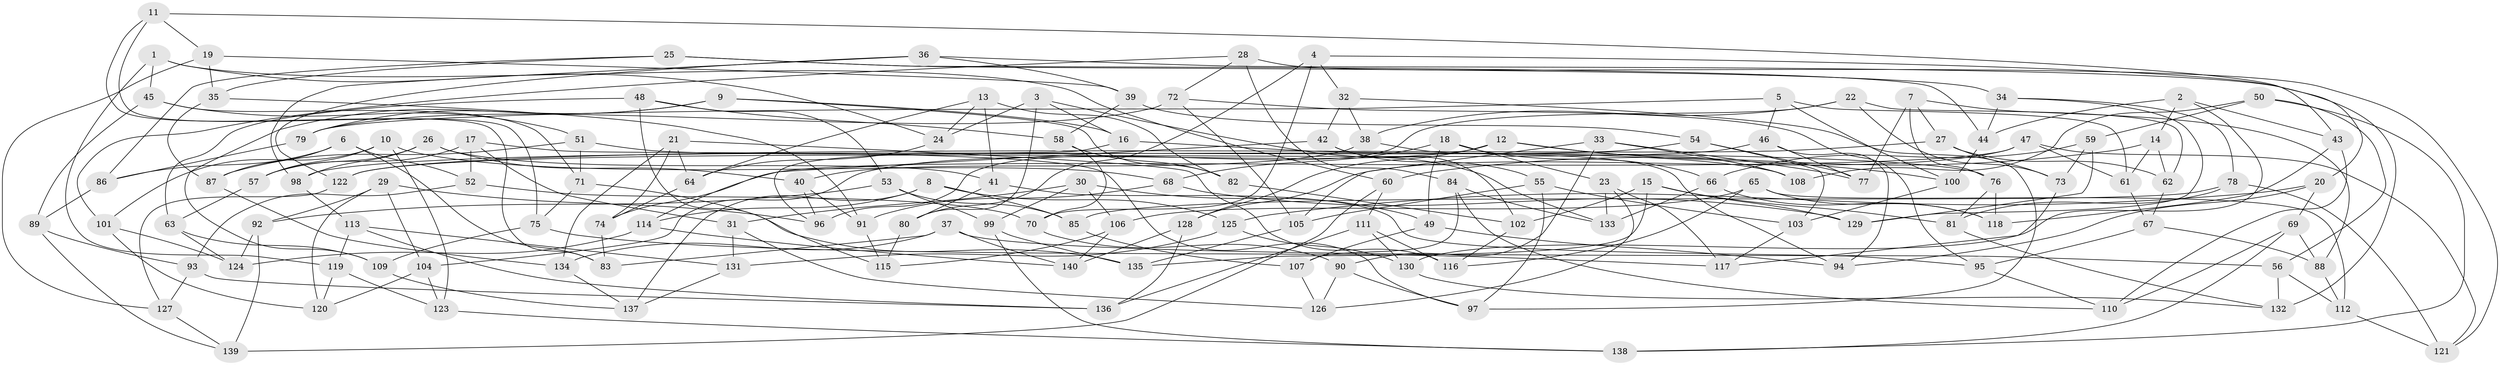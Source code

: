 // coarse degree distribution, {3: 0.07142857142857142, 5: 0.10714285714285714, 4: 0.6547619047619048, 6: 0.03571428571428571, 11: 0.03571428571428571, 9: 0.03571428571428571, 7: 0.023809523809523808, 8: 0.023809523809523808, 13: 0.011904761904761904}
// Generated by graph-tools (version 1.1) at 2025/00/03/04/25 22:00:56]
// undirected, 140 vertices, 280 edges
graph export_dot {
graph [start="1"]
  node [color=gray90,style=filled];
  1;
  2;
  3;
  4;
  5;
  6;
  7;
  8;
  9;
  10;
  11;
  12;
  13;
  14;
  15;
  16;
  17;
  18;
  19;
  20;
  21;
  22;
  23;
  24;
  25;
  26;
  27;
  28;
  29;
  30;
  31;
  32;
  33;
  34;
  35;
  36;
  37;
  38;
  39;
  40;
  41;
  42;
  43;
  44;
  45;
  46;
  47;
  48;
  49;
  50;
  51;
  52;
  53;
  54;
  55;
  56;
  57;
  58;
  59;
  60;
  61;
  62;
  63;
  64;
  65;
  66;
  67;
  68;
  69;
  70;
  71;
  72;
  73;
  74;
  75;
  76;
  77;
  78;
  79;
  80;
  81;
  82;
  83;
  84;
  85;
  86;
  87;
  88;
  89;
  90;
  91;
  92;
  93;
  94;
  95;
  96;
  97;
  98;
  99;
  100;
  101;
  102;
  103;
  104;
  105;
  106;
  107;
  108;
  109;
  110;
  111;
  112;
  113;
  114;
  115;
  116;
  117;
  118;
  119;
  120;
  121;
  122;
  123;
  124;
  125;
  126;
  127;
  128;
  129;
  130;
  131;
  132;
  133;
  134;
  135;
  136;
  137;
  138;
  139;
  140;
  1 -- 24;
  1 -- 60;
  1 -- 45;
  1 -- 119;
  2 -- 44;
  2 -- 130;
  2 -- 43;
  2 -- 14;
  3 -- 24;
  3 -- 80;
  3 -- 133;
  3 -- 16;
  4 -- 20;
  4 -- 80;
  4 -- 32;
  4 -- 70;
  5 -- 79;
  5 -- 61;
  5 -- 100;
  5 -- 46;
  6 -- 86;
  6 -- 83;
  6 -- 52;
  6 -- 87;
  7 -- 76;
  7 -- 88;
  7 -- 77;
  7 -- 27;
  8 -- 114;
  8 -- 85;
  8 -- 137;
  8 -- 125;
  9 -- 109;
  9 -- 82;
  9 -- 16;
  9 -- 79;
  10 -- 57;
  10 -- 101;
  10 -- 123;
  10 -- 68;
  11 -- 83;
  11 -- 19;
  11 -- 43;
  11 -- 75;
  12 -- 108;
  12 -- 104;
  12 -- 100;
  12 -- 128;
  13 -- 82;
  13 -- 64;
  13 -- 24;
  13 -- 41;
  14 -- 61;
  14 -- 60;
  14 -- 62;
  15 -- 135;
  15 -- 102;
  15 -- 81;
  15 -- 129;
  16 -- 96;
  16 -- 108;
  17 -- 52;
  17 -- 97;
  17 -- 57;
  17 -- 31;
  18 -- 49;
  18 -- 68;
  18 -- 66;
  18 -- 23;
  19 -- 35;
  19 -- 127;
  19 -- 39;
  20 -- 69;
  20 -- 125;
  20 -- 94;
  21 -- 74;
  21 -- 134;
  21 -- 116;
  21 -- 64;
  22 -- 62;
  22 -- 73;
  22 -- 96;
  22 -- 38;
  23 -- 133;
  23 -- 126;
  23 -- 117;
  24 -- 64;
  25 -- 44;
  25 -- 35;
  25 -- 86;
  25 -- 34;
  26 -- 98;
  26 -- 41;
  26 -- 40;
  26 -- 57;
  27 -- 122;
  27 -- 62;
  27 -- 73;
  28 -- 121;
  28 -- 84;
  28 -- 72;
  28 -- 101;
  29 -- 104;
  29 -- 92;
  29 -- 120;
  29 -- 96;
  30 -- 31;
  30 -- 49;
  30 -- 106;
  30 -- 99;
  31 -- 131;
  31 -- 126;
  32 -- 97;
  32 -- 38;
  32 -- 42;
  33 -- 90;
  33 -- 77;
  33 -- 108;
  33 -- 105;
  34 -- 129;
  34 -- 78;
  34 -- 44;
  35 -- 87;
  35 -- 91;
  36 -- 122;
  36 -- 132;
  36 -- 39;
  36 -- 98;
  37 -- 56;
  37 -- 83;
  37 -- 140;
  37 -- 134;
  38 -- 94;
  38 -- 40;
  39 -- 54;
  39 -- 58;
  40 -- 91;
  40 -- 96;
  41 -- 95;
  41 -- 80;
  42 -- 55;
  42 -- 114;
  42 -- 102;
  43 -- 118;
  43 -- 110;
  44 -- 100;
  45 -- 71;
  45 -- 89;
  45 -- 51;
  46 -- 77;
  46 -- 122;
  46 -- 94;
  47 -- 74;
  47 -- 121;
  47 -- 61;
  47 -- 128;
  48 -- 58;
  48 -- 53;
  48 -- 63;
  48 -- 115;
  49 -- 94;
  49 -- 107;
  50 -- 138;
  50 -- 108;
  50 -- 59;
  50 -- 56;
  51 -- 71;
  51 -- 87;
  51 -- 76;
  52 -- 70;
  52 -- 93;
  53 -- 99;
  53 -- 85;
  53 -- 92;
  54 -- 77;
  54 -- 98;
  54 -- 103;
  55 -- 105;
  55 -- 103;
  55 -- 97;
  56 -- 132;
  56 -- 112;
  57 -- 63;
  58 -- 70;
  58 -- 82;
  59 -- 66;
  59 -- 129;
  59 -- 73;
  60 -- 139;
  60 -- 111;
  61 -- 67;
  62 -- 67;
  63 -- 109;
  63 -- 124;
  64 -- 74;
  65 -- 106;
  65 -- 118;
  65 -- 116;
  65 -- 112;
  66 -- 133;
  66 -- 118;
  67 -- 88;
  67 -- 95;
  68 -- 91;
  68 -- 129;
  69 -- 138;
  69 -- 88;
  69 -- 110;
  70 -- 90;
  71 -- 75;
  71 -- 135;
  72 -- 95;
  72 -- 79;
  72 -- 105;
  73 -- 117;
  74 -- 83;
  75 -- 109;
  75 -- 117;
  76 -- 81;
  76 -- 118;
  78 -- 121;
  78 -- 81;
  78 -- 85;
  79 -- 86;
  80 -- 115;
  81 -- 132;
  82 -- 102;
  84 -- 133;
  84 -- 107;
  84 -- 110;
  85 -- 107;
  86 -- 89;
  87 -- 134;
  88 -- 112;
  89 -- 93;
  89 -- 139;
  90 -- 126;
  90 -- 97;
  91 -- 115;
  92 -- 124;
  92 -- 139;
  93 -- 136;
  93 -- 127;
  95 -- 110;
  98 -- 113;
  99 -- 135;
  99 -- 138;
  100 -- 103;
  101 -- 124;
  101 -- 120;
  102 -- 116;
  103 -- 117;
  104 -- 123;
  104 -- 120;
  105 -- 135;
  106 -- 140;
  106 -- 115;
  107 -- 126;
  109 -- 137;
  111 -- 116;
  111 -- 136;
  111 -- 130;
  112 -- 121;
  113 -- 136;
  113 -- 119;
  113 -- 131;
  114 -- 124;
  114 -- 140;
  119 -- 123;
  119 -- 120;
  122 -- 127;
  123 -- 138;
  125 -- 130;
  125 -- 131;
  127 -- 139;
  128 -- 140;
  128 -- 136;
  130 -- 132;
  131 -- 137;
  134 -- 137;
}
